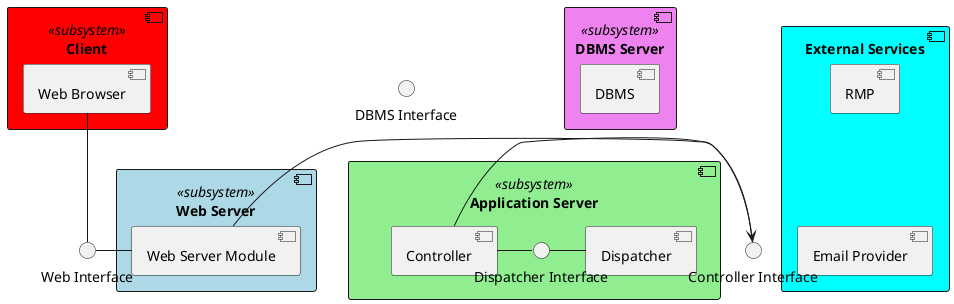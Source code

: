 @startuml

component Client <<subsystem>> #Red{
    component "Web Browser"
}

component "Web Server" as w <<subsystem>> #LightBlue{
    component "Web Server Module"  
}

interface "Web Interface"

[Web Browser] -- [Web Interface]
[Web Interface] - [Web Server Module]

component "Application Server" as AppServer <<subsystem>> #LightGreen{
    component "Controller"
    component "Dispatcher"
    'component "Sign In Manager"
    'component "Log In Manager"
    'component "RMP Manager"
    'component "Notification Manager"
    'component "Evaluation Manager"
    'component "Badge Manager"
    'component "Battle Manager"
    'component "Tournament Manager"
    'component "Account Manager"
    'component "Search Manager"
    
    'component "DBMS Manager"

    interface "Dispatcher Interface"
    'interface "Sign In Interface"
    'interface "Log In Interface"
    'interface "RMP Interface"
    'interface "Notification Interface"
    'interface "Evaluation Interface"
    'interface "Badge Interface"
    'interface "Battle Interface"
    'interface "Tournament Interface"
    'interface "Account Interface"
    'interface "Search Interface"
    'interface "DBMSM Interface"
    
    [Dispatcher Interface] - [Dispatcher]
}
[Controller] -[hidden] [Dispatcher]

'[Sign In Manager] -[hidden]- [Log In Manager]
'[Log In Manager] -[hidden]- [RMP Manager]
'[RMP Manager] -[hidden]- [Notification Manager]
'[Notification Manager] -[hidden]- [Dispatcher]
'[Dispatcher] -[hidden]- [Evaluation Manager]
'[Evaluation Manager] -[hidden]- [Badge Manager]
'[Badge Manager] -[hidden]- [Battle Manager]
'[Battle Manager] -[hidden]- [Tournament Manager]
'[Tournament Manager] -[hidden]- [Account Manager]
'[Account Manager] -[hidden]- [Search Manager]
'[DBMS Manager] -[hidden]- [Sign In Manager]

interface "Controller Interface"
[Controller Interface] -[hidden] AppServer
[Controller Interface] - [Controller]
[Controller] - [Dispatcher Interface]





'[Sign In Interface] -- [Log In Interface]
'[Log In Interface] -- [RMP Interface]
'[RMP Interface] -- [Notification Interface]
'[Notification Interface] -- [Dispatcher Interface]
'[Dispatcher Interface] -- [Evaluation Interface]
'[Evaluation Interface] -- [Badge Interface]
'[Badge Interface] -- [Battle Interface]
'[Battle Interface] -- [Tournament Interface]
'[Tournament Interface] -- [Account Interface]
'[Account Interface] -- [Search Interface]
'[DBMSM Interface] -- [Sign In Interface]


[Web Server Module] -> [Controller Interface]

component "DBMS Server" as d <<subsystem>> #Violet{
    component DBMS
}

interface "DBMS Interface"
'[DBMS] - [DBMS Interface]
'[DBMS Interface] - [DBMSM Interface]



component "External Services" as es #Cyan{
    component RMP
    component "Email Provider"
}
RMP -[hidden]- [Email Provider]


'[Email Provider] <- [Notification Interface]
'[RMP] <- [RMP Interface]


'es -[hidden] AppServer
'd -[hidden] AppServer
'w -[hidden]- es
'd -[hidden]--- w
'Client -[hidden]- w



@enduml